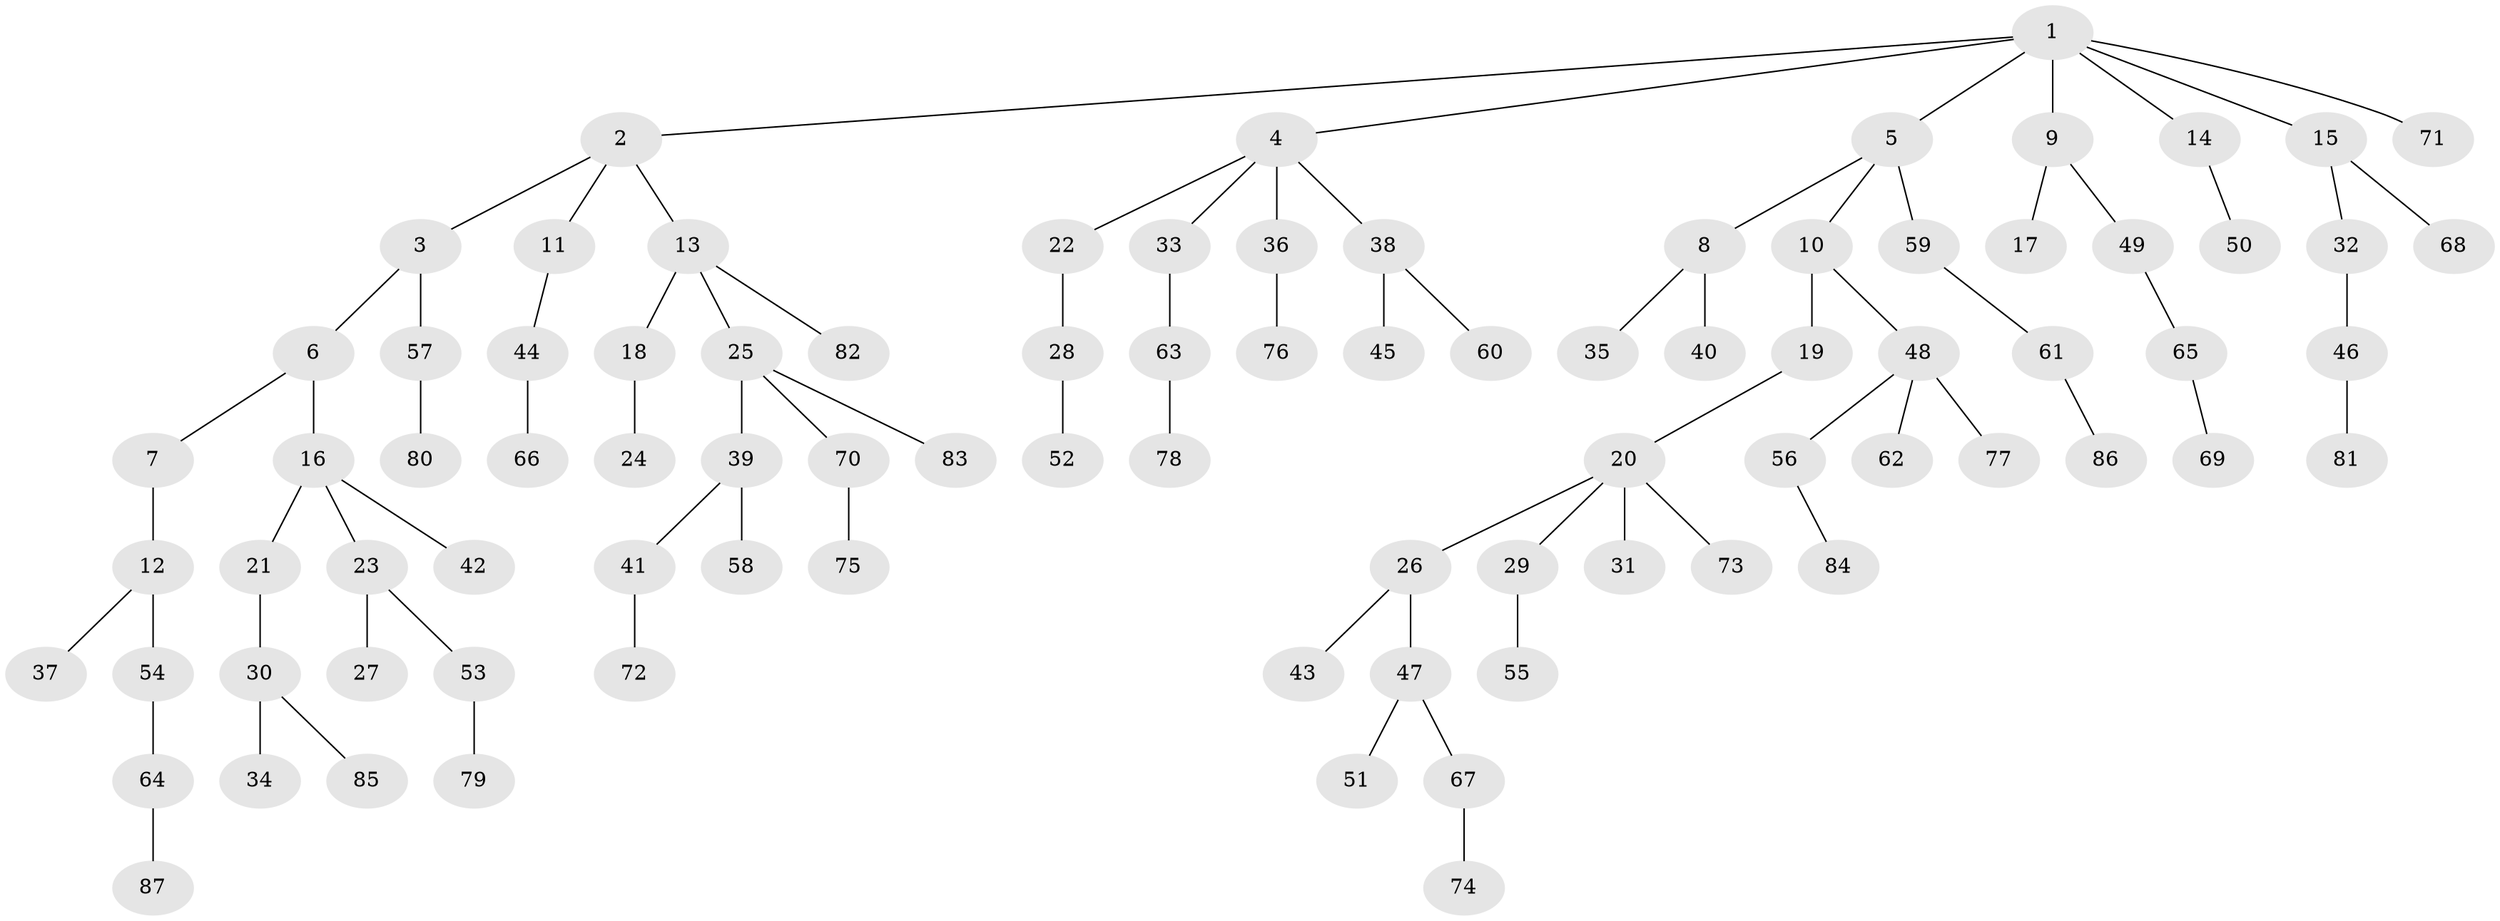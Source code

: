 // coarse degree distribution, {9: 0.016666666666666666, 3: 0.15, 5: 0.03333333333333333, 4: 0.05, 2: 0.25, 1: 0.5}
// Generated by graph-tools (version 1.1) at 2025/19/03/04/25 18:19:15]
// undirected, 87 vertices, 86 edges
graph export_dot {
graph [start="1"]
  node [color=gray90,style=filled];
  1;
  2;
  3;
  4;
  5;
  6;
  7;
  8;
  9;
  10;
  11;
  12;
  13;
  14;
  15;
  16;
  17;
  18;
  19;
  20;
  21;
  22;
  23;
  24;
  25;
  26;
  27;
  28;
  29;
  30;
  31;
  32;
  33;
  34;
  35;
  36;
  37;
  38;
  39;
  40;
  41;
  42;
  43;
  44;
  45;
  46;
  47;
  48;
  49;
  50;
  51;
  52;
  53;
  54;
  55;
  56;
  57;
  58;
  59;
  60;
  61;
  62;
  63;
  64;
  65;
  66;
  67;
  68;
  69;
  70;
  71;
  72;
  73;
  74;
  75;
  76;
  77;
  78;
  79;
  80;
  81;
  82;
  83;
  84;
  85;
  86;
  87;
  1 -- 2;
  1 -- 4;
  1 -- 5;
  1 -- 9;
  1 -- 14;
  1 -- 15;
  1 -- 71;
  2 -- 3;
  2 -- 11;
  2 -- 13;
  3 -- 6;
  3 -- 57;
  4 -- 22;
  4 -- 33;
  4 -- 36;
  4 -- 38;
  5 -- 8;
  5 -- 10;
  5 -- 59;
  6 -- 7;
  6 -- 16;
  7 -- 12;
  8 -- 35;
  8 -- 40;
  9 -- 17;
  9 -- 49;
  10 -- 19;
  10 -- 48;
  11 -- 44;
  12 -- 37;
  12 -- 54;
  13 -- 18;
  13 -- 25;
  13 -- 82;
  14 -- 50;
  15 -- 32;
  15 -- 68;
  16 -- 21;
  16 -- 23;
  16 -- 42;
  18 -- 24;
  19 -- 20;
  20 -- 26;
  20 -- 29;
  20 -- 31;
  20 -- 73;
  21 -- 30;
  22 -- 28;
  23 -- 27;
  23 -- 53;
  25 -- 39;
  25 -- 70;
  25 -- 83;
  26 -- 43;
  26 -- 47;
  28 -- 52;
  29 -- 55;
  30 -- 34;
  30 -- 85;
  32 -- 46;
  33 -- 63;
  36 -- 76;
  38 -- 45;
  38 -- 60;
  39 -- 41;
  39 -- 58;
  41 -- 72;
  44 -- 66;
  46 -- 81;
  47 -- 51;
  47 -- 67;
  48 -- 56;
  48 -- 62;
  48 -- 77;
  49 -- 65;
  53 -- 79;
  54 -- 64;
  56 -- 84;
  57 -- 80;
  59 -- 61;
  61 -- 86;
  63 -- 78;
  64 -- 87;
  65 -- 69;
  67 -- 74;
  70 -- 75;
}
